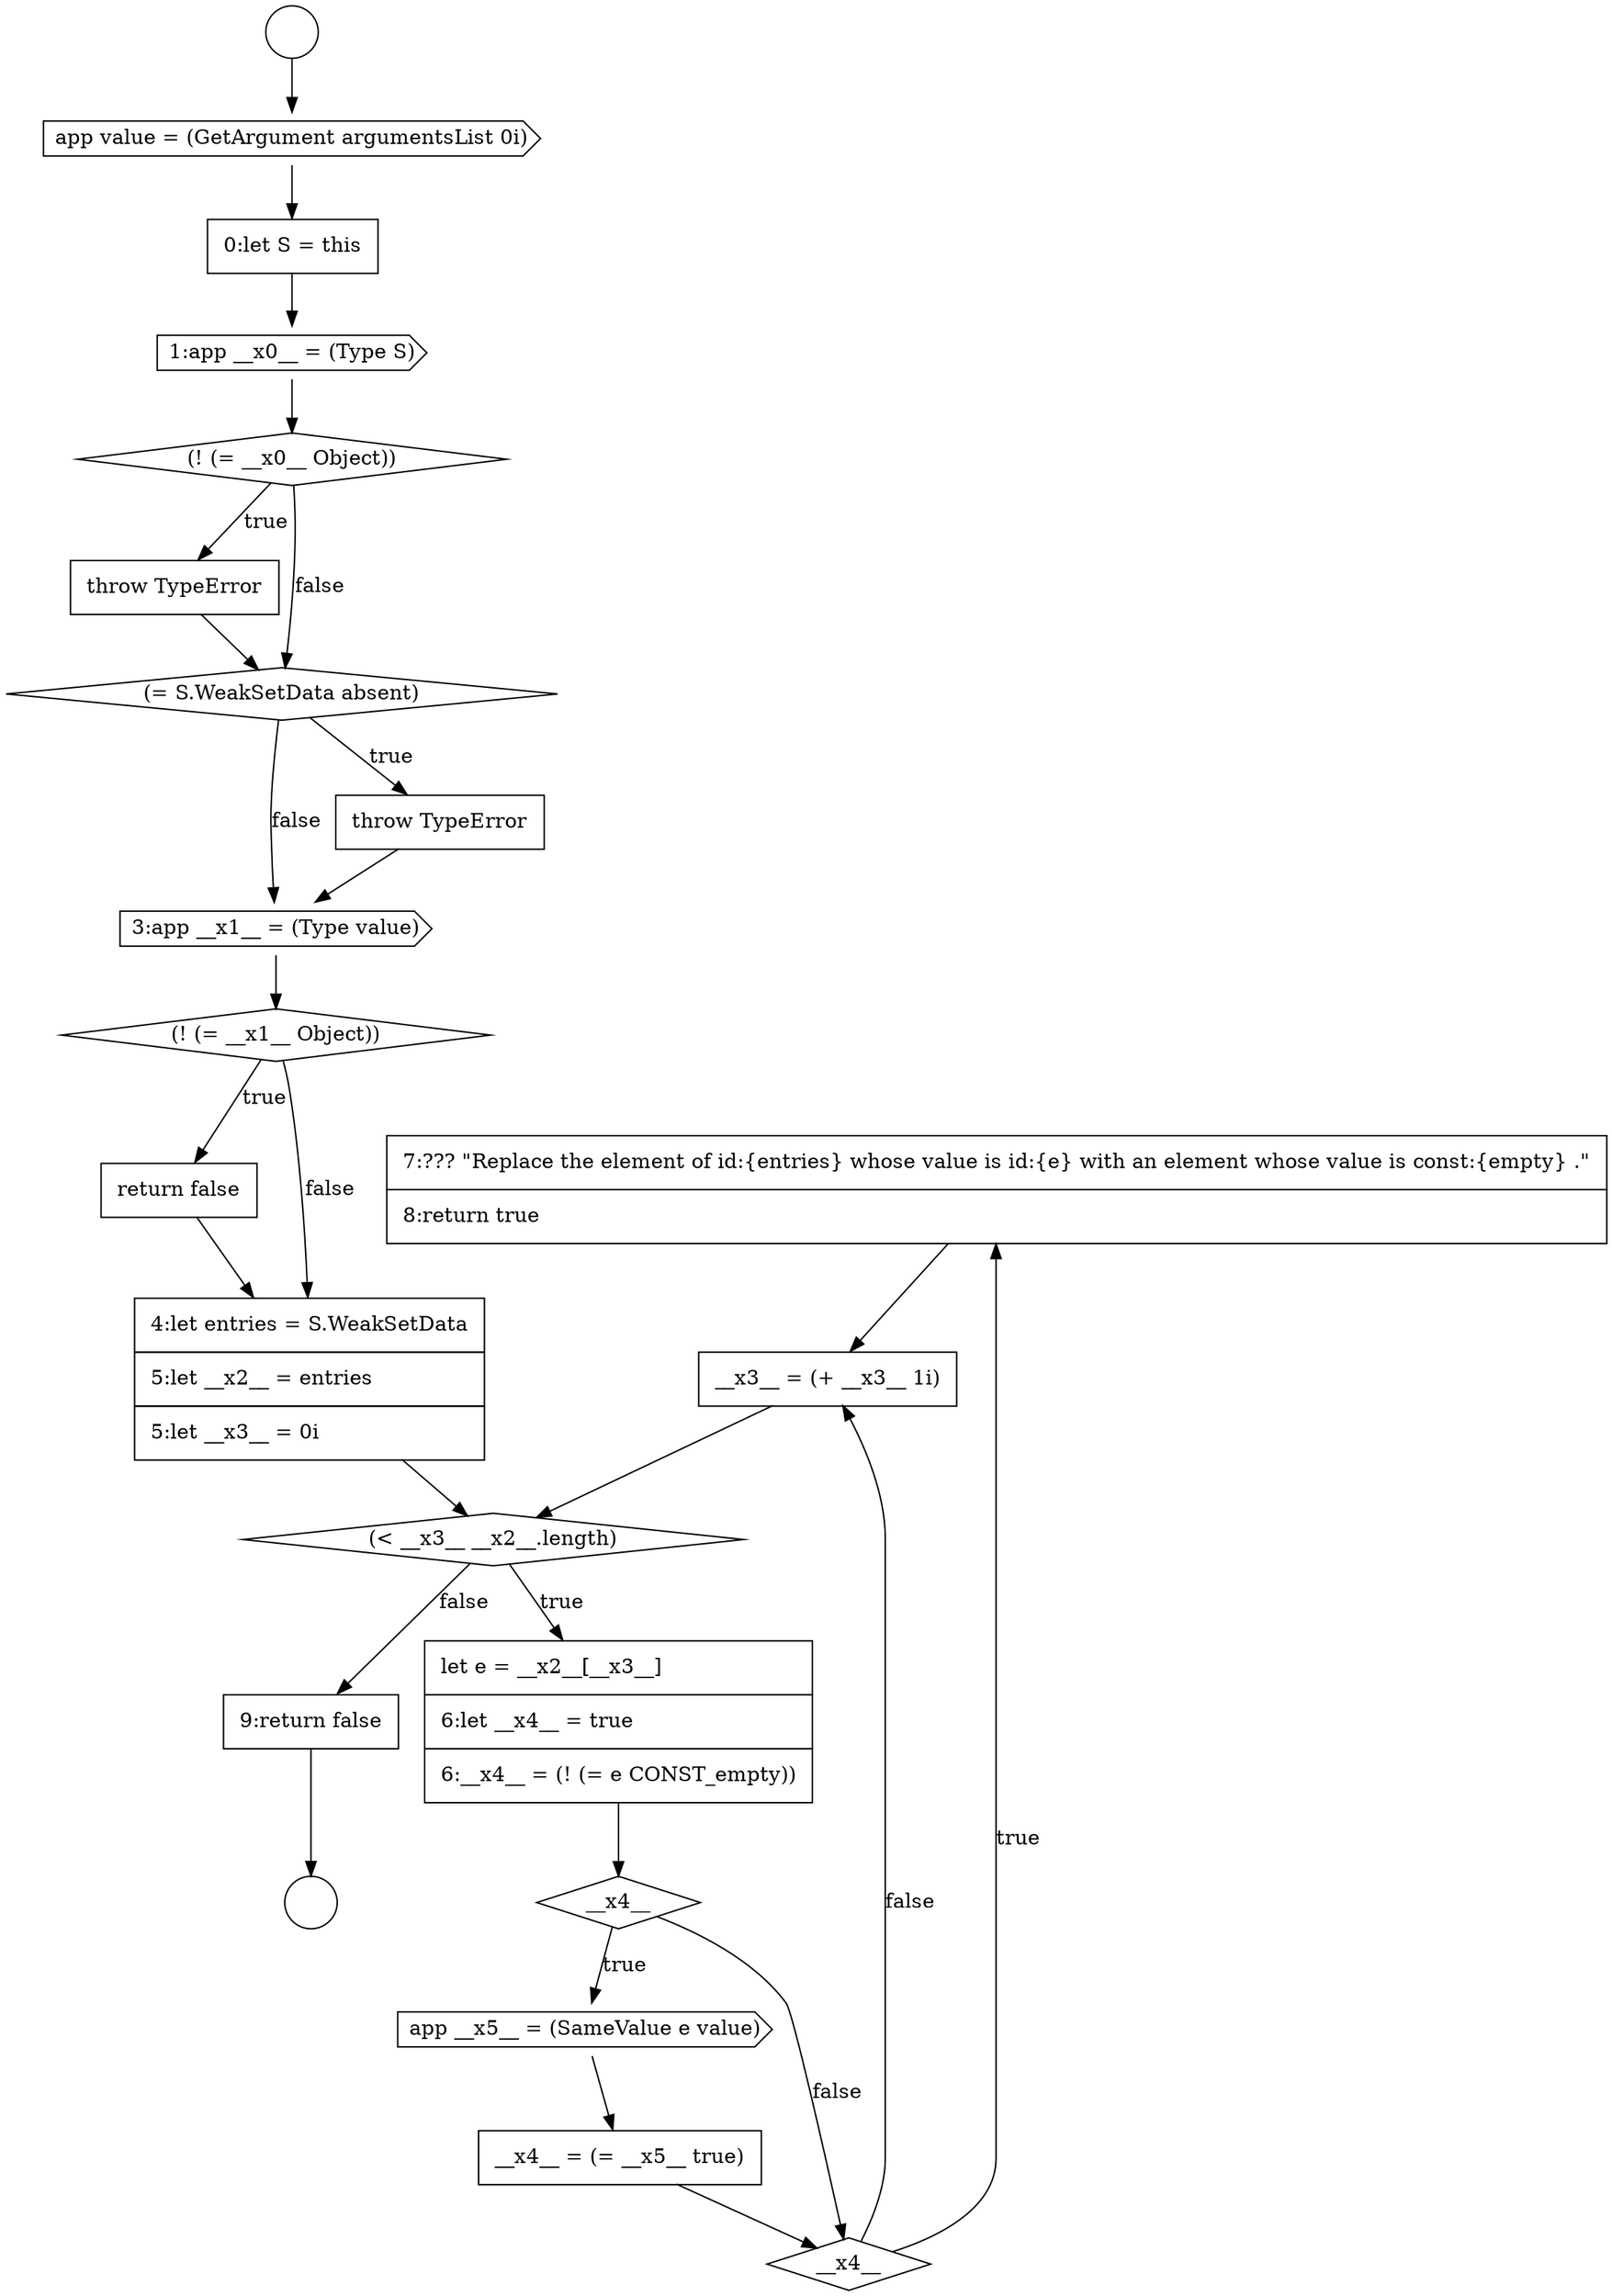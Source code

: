 digraph {
  node15380 [shape=none, margin=0, label=<<font color="black">
    <table border="0" cellborder="1" cellspacing="0" cellpadding="10">
      <tr><td align="left">7:??? &quot;Replace the element of id:{entries} whose value is id:{e} with an element whose value is const:{empty} .&quot;</td></tr>
      <tr><td align="left">8:return true</td></tr>
    </table>
  </font>> color="black" fillcolor="white" style=filled]
  node15361 [shape=circle label=" " color="black" fillcolor="white" style=filled]
  node15372 [shape=none, margin=0, label=<<font color="black">
    <table border="0" cellborder="1" cellspacing="0" cellpadding="10">
      <tr><td align="left">return false</td></tr>
    </table>
  </font>> color="black" fillcolor="white" style=filled]
  node15365 [shape=cds, label=<<font color="black">1:app __x0__ = (Type S)</font>> color="black" fillcolor="white" style=filled]
  node15368 [shape=diamond, label=<<font color="black">(= S.WeakSetData absent)</font>> color="black" fillcolor="white" style=filled]
  node15373 [shape=none, margin=0, label=<<font color="black">
    <table border="0" cellborder="1" cellspacing="0" cellpadding="10">
      <tr><td align="left">4:let entries = S.WeakSetData</td></tr>
      <tr><td align="left">5:let __x2__ = entries</td></tr>
      <tr><td align="left">5:let __x3__ = 0i</td></tr>
    </table>
  </font>> color="black" fillcolor="white" style=filled]
  node15363 [shape=cds, label=<<font color="black">app value = (GetArgument argumentsList 0i)</font>> color="black" fillcolor="white" style=filled]
  node15382 [shape=none, margin=0, label=<<font color="black">
    <table border="0" cellborder="1" cellspacing="0" cellpadding="10">
      <tr><td align="left">9:return false</td></tr>
    </table>
  </font>> color="black" fillcolor="white" style=filled]
  node15367 [shape=none, margin=0, label=<<font color="black">
    <table border="0" cellborder="1" cellspacing="0" cellpadding="10">
      <tr><td align="left">throw TypeError</td></tr>
    </table>
  </font>> color="black" fillcolor="white" style=filled]
  node15378 [shape=none, margin=0, label=<<font color="black">
    <table border="0" cellborder="1" cellspacing="0" cellpadding="10">
      <tr><td align="left">__x4__ = (= __x5__ true)</td></tr>
    </table>
  </font>> color="black" fillcolor="white" style=filled]
  node15375 [shape=none, margin=0, label=<<font color="black">
    <table border="0" cellborder="1" cellspacing="0" cellpadding="10">
      <tr><td align="left">let e = __x2__[__x3__]</td></tr>
      <tr><td align="left">6:let __x4__ = true</td></tr>
      <tr><td align="left">6:__x4__ = (! (= e CONST_empty))</td></tr>
    </table>
  </font>> color="black" fillcolor="white" style=filled]
  node15370 [shape=cds, label=<<font color="black">3:app __x1__ = (Type value)</font>> color="black" fillcolor="white" style=filled]
  node15362 [shape=circle label=" " color="black" fillcolor="white" style=filled]
  node15371 [shape=diamond, label=<<font color="black">(! (= __x1__ Object))</font>> color="black" fillcolor="white" style=filled]
  node15376 [shape=diamond, label=<<font color="black">__x4__</font>> color="black" fillcolor="white" style=filled]
  node15381 [shape=none, margin=0, label=<<font color="black">
    <table border="0" cellborder="1" cellspacing="0" cellpadding="10">
      <tr><td align="left">__x3__ = (+ __x3__ 1i)</td></tr>
    </table>
  </font>> color="black" fillcolor="white" style=filled]
  node15379 [shape=diamond, label=<<font color="black">__x4__</font>> color="black" fillcolor="white" style=filled]
  node15364 [shape=none, margin=0, label=<<font color="black">
    <table border="0" cellborder="1" cellspacing="0" cellpadding="10">
      <tr><td align="left">0:let S = this</td></tr>
    </table>
  </font>> color="black" fillcolor="white" style=filled]
  node15369 [shape=none, margin=0, label=<<font color="black">
    <table border="0" cellborder="1" cellspacing="0" cellpadding="10">
      <tr><td align="left">throw TypeError</td></tr>
    </table>
  </font>> color="black" fillcolor="white" style=filled]
  node15374 [shape=diamond, label=<<font color="black">(&lt; __x3__ __x2__.length)</font>> color="black" fillcolor="white" style=filled]
  node15377 [shape=cds, label=<<font color="black">app __x5__ = (SameValue e value)</font>> color="black" fillcolor="white" style=filled]
  node15366 [shape=diamond, label=<<font color="black">(! (= __x0__ Object))</font>> color="black" fillcolor="white" style=filled]
  node15378 -> node15379 [ color="black"]
  node15381 -> node15374 [ color="black"]
  node15382 -> node15362 [ color="black"]
  node15374 -> node15375 [label=<<font color="black">true</font>> color="black"]
  node15374 -> node15382 [label=<<font color="black">false</font>> color="black"]
  node15377 -> node15378 [ color="black"]
  node15361 -> node15363 [ color="black"]
  node15366 -> node15367 [label=<<font color="black">true</font>> color="black"]
  node15366 -> node15368 [label=<<font color="black">false</font>> color="black"]
  node15363 -> node15364 [ color="black"]
  node15368 -> node15369 [label=<<font color="black">true</font>> color="black"]
  node15368 -> node15370 [label=<<font color="black">false</font>> color="black"]
  node15369 -> node15370 [ color="black"]
  node15371 -> node15372 [label=<<font color="black">true</font>> color="black"]
  node15371 -> node15373 [label=<<font color="black">false</font>> color="black"]
  node15367 -> node15368 [ color="black"]
  node15372 -> node15373 [ color="black"]
  node15375 -> node15376 [ color="black"]
  node15364 -> node15365 [ color="black"]
  node15373 -> node15374 [ color="black"]
  node15370 -> node15371 [ color="black"]
  node15376 -> node15377 [label=<<font color="black">true</font>> color="black"]
  node15376 -> node15379 [label=<<font color="black">false</font>> color="black"]
  node15379 -> node15380 [label=<<font color="black">true</font>> color="black"]
  node15379 -> node15381 [label=<<font color="black">false</font>> color="black"]
  node15365 -> node15366 [ color="black"]
  node15380 -> node15381 [ color="black"]
}
